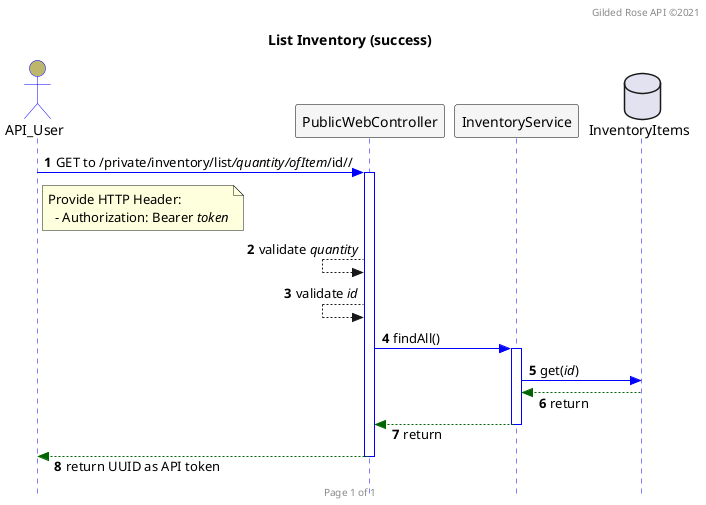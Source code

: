 @startuml

autonumber
header Gilded Rose API ©2021
footer Page 1 of 1
hide footbox

skinparam responseMessageBelowArrow true
skinparam sequence {
  ActorBackgroundColor DarkKhaki
  ActorBorderColor Blue
  DatabaseBackgroundColor Gray
  DatabaseBorderColor Black
  LifeLineBorderColor Blue
  ParticipantBackgroundColor WhiteSmoke
  ParticipantBorderColor Black
}
skinparam style strictuml

title List Inventory (success)

actor API_User
participant PublicWebController
participant InventoryService
database InventoryItems

API_User -[#0000FF]> PublicWebController : GET to /private/inventory/list///quantity/ofItem///id//
note right of API_User
 Provide HTTP Header:
   - Authorization: Bearer //token//
end note
activate PublicWebController
PublicWebController <-- PublicWebController : validate //quantity//
PublicWebController <-- PublicWebController : validate //id//
PublicWebController -[#0000FF]> InventoryService : findAll()
activate InventoryService
InventoryService -[#0000FF]> InventoryItems : get(//id//)
InventoryService <[#DarkGreen]-- InventoryItems : return
PublicWebController <[#DarkGreen]-- InventoryService : return
deactivate InventoryService
API_User <[#DarkGreen]-- PublicWebController : return UUID as API token
deactivate PublicWebController

@enduml
